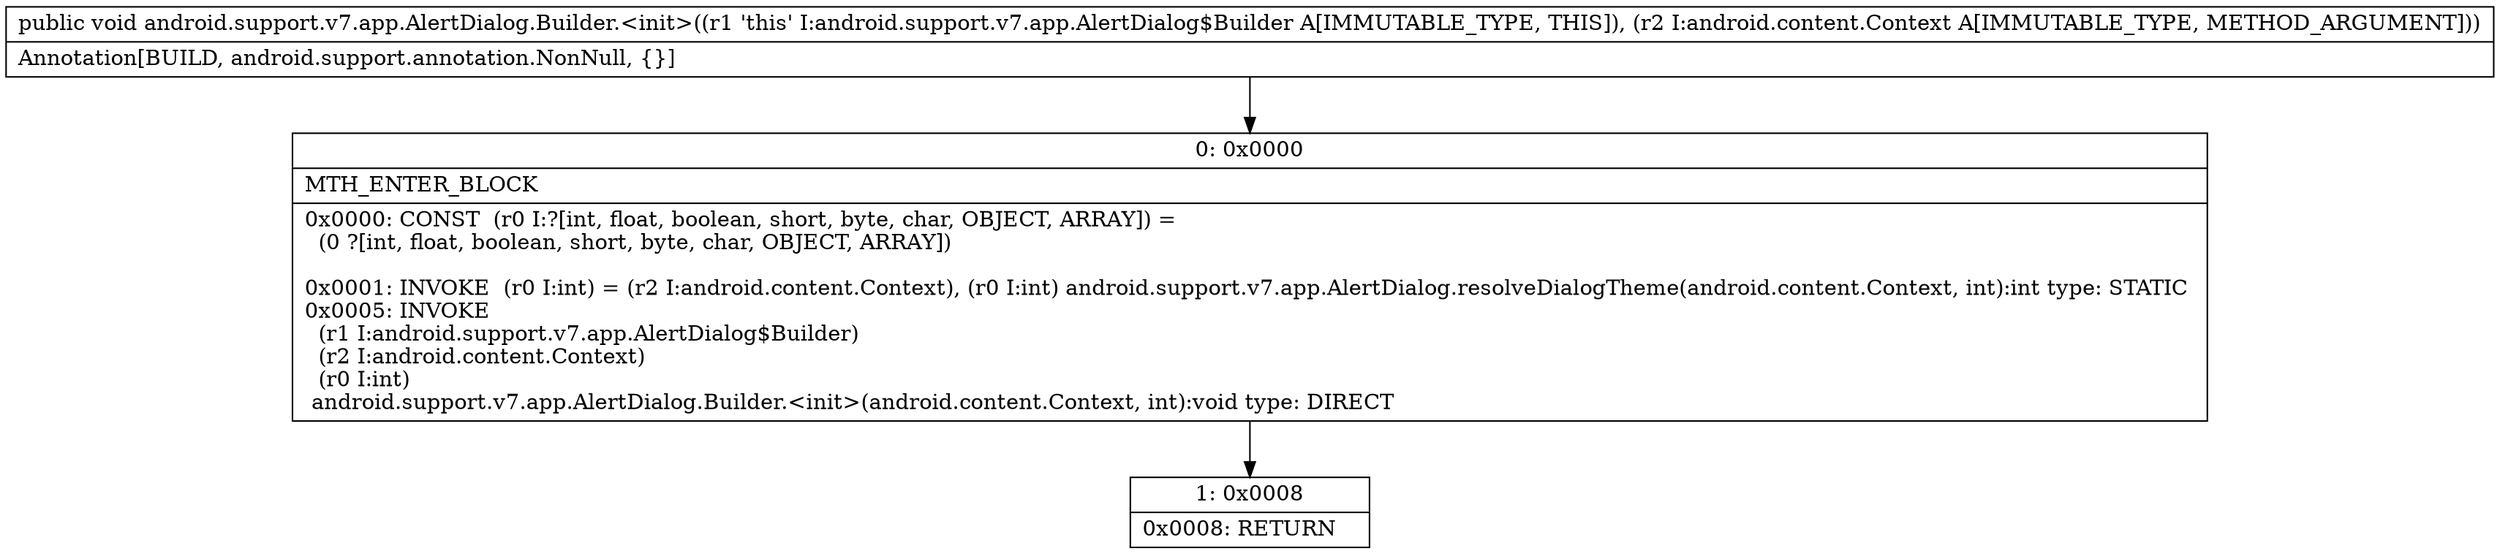 digraph "CFG forandroid.support.v7.app.AlertDialog.Builder.\<init\>(Landroid\/content\/Context;)V" {
Node_0 [shape=record,label="{0\:\ 0x0000|MTH_ENTER_BLOCK\l|0x0000: CONST  (r0 I:?[int, float, boolean, short, byte, char, OBJECT, ARRAY]) = \l  (0 ?[int, float, boolean, short, byte, char, OBJECT, ARRAY])\l \l0x0001: INVOKE  (r0 I:int) = (r2 I:android.content.Context), (r0 I:int) android.support.v7.app.AlertDialog.resolveDialogTheme(android.content.Context, int):int type: STATIC \l0x0005: INVOKE  \l  (r1 I:android.support.v7.app.AlertDialog$Builder)\l  (r2 I:android.content.Context)\l  (r0 I:int)\l android.support.v7.app.AlertDialog.Builder.\<init\>(android.content.Context, int):void type: DIRECT \l}"];
Node_1 [shape=record,label="{1\:\ 0x0008|0x0008: RETURN   \l}"];
MethodNode[shape=record,label="{public void android.support.v7.app.AlertDialog.Builder.\<init\>((r1 'this' I:android.support.v7.app.AlertDialog$Builder A[IMMUTABLE_TYPE, THIS]), (r2 I:android.content.Context A[IMMUTABLE_TYPE, METHOD_ARGUMENT]))  | Annotation[BUILD, android.support.annotation.NonNull, \{\}]\l}"];
MethodNode -> Node_0;
Node_0 -> Node_1;
}

